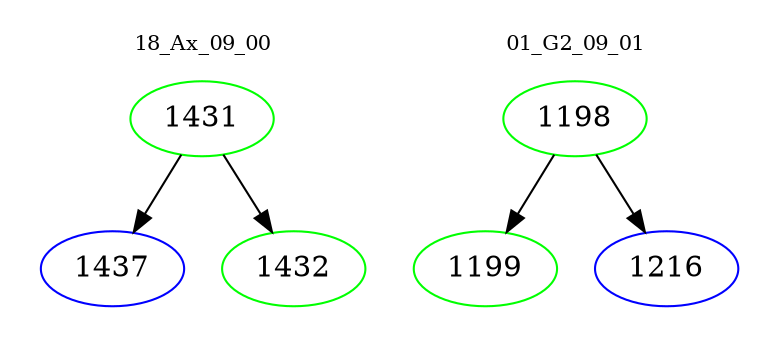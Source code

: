 digraph{
subgraph cluster_0 {
color = white
label = "18_Ax_09_00";
fontsize=10;
T0_1431 [label="1431", color="green"]
T0_1431 -> T0_1437 [color="black"]
T0_1437 [label="1437", color="blue"]
T0_1431 -> T0_1432 [color="black"]
T0_1432 [label="1432", color="green"]
}
subgraph cluster_1 {
color = white
label = "01_G2_09_01";
fontsize=10;
T1_1198 [label="1198", color="green"]
T1_1198 -> T1_1199 [color="black"]
T1_1199 [label="1199", color="green"]
T1_1198 -> T1_1216 [color="black"]
T1_1216 [label="1216", color="blue"]
}
}
